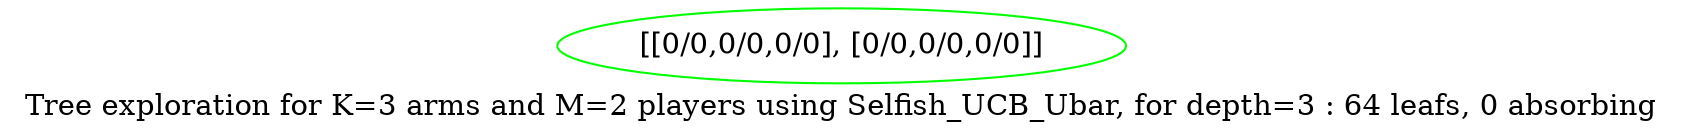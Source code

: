 digraph {
	overlap=false
	label="Tree exploration for K=3 arms and M=2 players using Selfish_UCB_Ubar, for depth=3 : 64 leafs, 0 absorbing"
	0 [label="[[0/0,0/0,0/0], [0/0,0/0,0/0]]" color=green]
}
